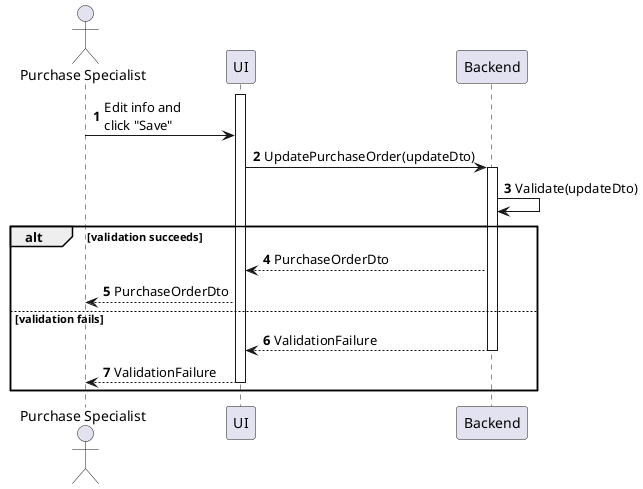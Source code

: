 @startuml purchase-order-update
autonumber

actor "Purchase Specialist" as a
participant UI as f
participant Backend as b

activate f
a -> f : Edit info and\nclick "Save"
f -> b : UpdatePurchaseOrder(updateDto)
activate b
b -> b : Validate(updateDto)

alt validation succeeds
    b --> f : PurchaseOrderDto
    f --> a : PurchaseOrderDto
else validation fails
    return ValidationFailure
    f --> a : ValidationFailure
    deactivate f
end
@enduml